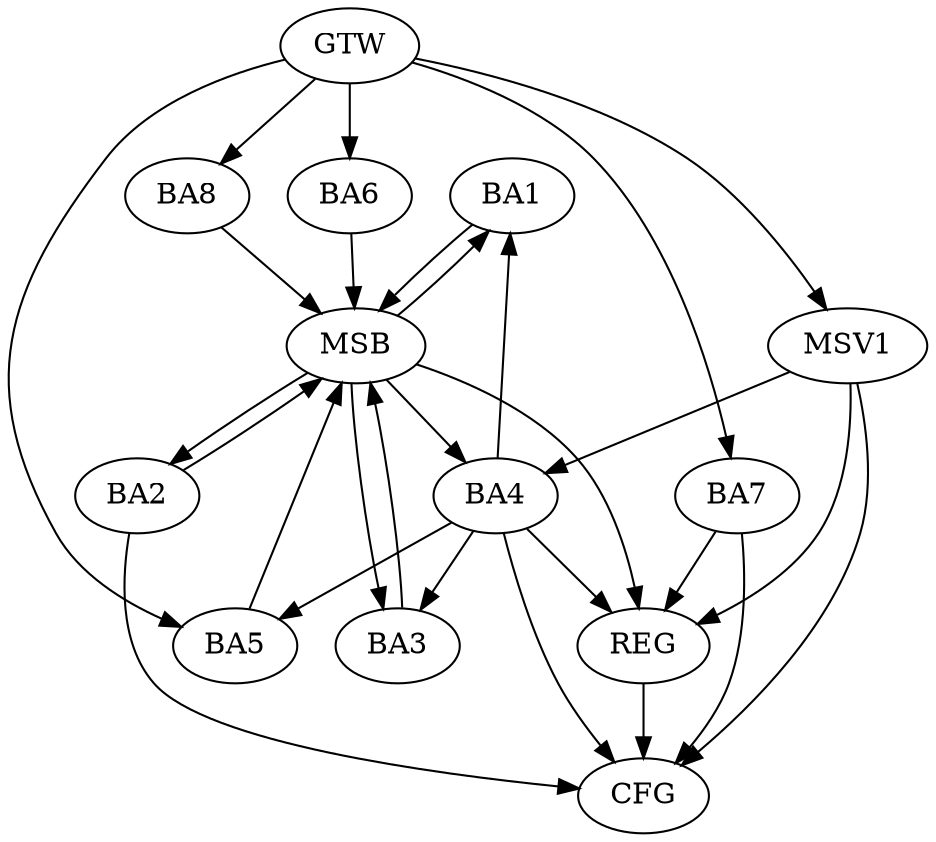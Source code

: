 strict digraph G {
  BA1 [ label="BA1" ];
  BA2 [ label="BA2" ];
  BA3 [ label="BA3" ];
  BA4 [ label="BA4" ];
  BA5 [ label="BA5" ];
  BA6 [ label="BA6" ];
  BA7 [ label="BA7" ];
  BA8 [ label="BA8" ];
  GTW [ label="GTW" ];
  REG [ label="REG" ];
  MSB [ label="MSB" ];
  CFG [ label="CFG" ];
  MSV1 [ label="MSV1" ];
  BA4 -> BA1;
  GTW -> BA5;
  GTW -> BA6;
  GTW -> BA7;
  GTW -> BA8;
  BA4 -> REG;
  BA7 -> REG;
  BA1 -> MSB;
  MSB -> BA2;
  MSB -> REG;
  BA2 -> MSB;
  MSB -> BA1;
  BA3 -> MSB;
  BA5 -> MSB;
  MSB -> BA4;
  BA6 -> MSB;
  BA8 -> MSB;
  MSB -> BA3;
  BA2 -> CFG;
  BA4 -> CFG;
  BA7 -> CFG;
  REG -> CFG;
  BA4 -> BA3;
  BA4 -> BA5;
  MSV1 -> BA4;
  GTW -> MSV1;
  MSV1 -> REG;
  MSV1 -> CFG;
}
